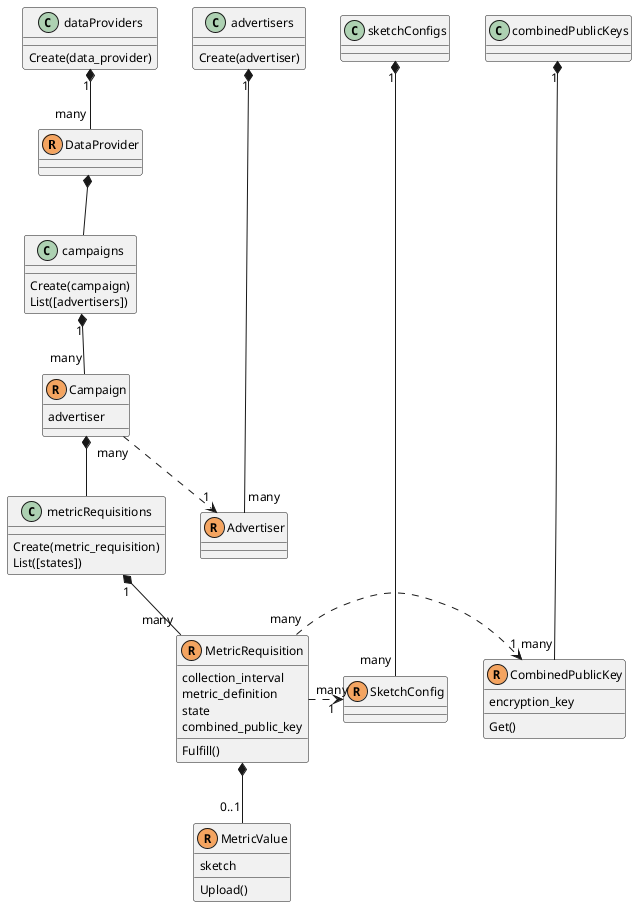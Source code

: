 @startuml

!unquoted procedure resource($type)
  class $type << (R, SandyBrown) >>
!endprocedure
!unquoted procedure collection($name, $type)
  $name "1" *-- "many" $type
  object $name
!endprocedure

skinparam default {
  fontName "Roboto Mono"
  fontSize 12
}

resource(DataProvider) {
}
resource(Advertiser) {
}
resource(SketchConfig) {
}
resource(CombinedPublicKey) {
  encryption_key
  Get()
}

together {
  collection(dataProviders, DataProvider) {
    Create(data_provider)
  }
  collection(advertisers, Advertiser) {
    Create(advertiser)
  }
  collection(sketchConfigs, SketchConfig) {
  }
  collection(combinedPublicKeys, CombinedPublicKey) {
  }
}

collection(metricRequisitions, MetricRequisition) {
  Create(metric_requisition)
  List([states])
}
collection(campaigns, Campaign) {
  Create(campaign)
  List([advertisers])
}

resource(MetricRequisition) {
  collection_interval
  metric_definition
  state
  combined_public_key
  Fulfill()
}
resource(Campaign) {
  advertiser
}
resource(MetricValue) {
  sketch
  Upload()
}

DataProvider *-- campaigns
Campaign "many" ..> "1" Advertiser
Campaign *-- metricRequisitions

MetricRequisition *-- "0..1" MetricValue
MetricRequisition "many" .> " 1" SketchConfig
MetricRequisition "many" .> "1" CombinedPublicKey

Advertiser -[hidden]> DataProvider

@enduml
